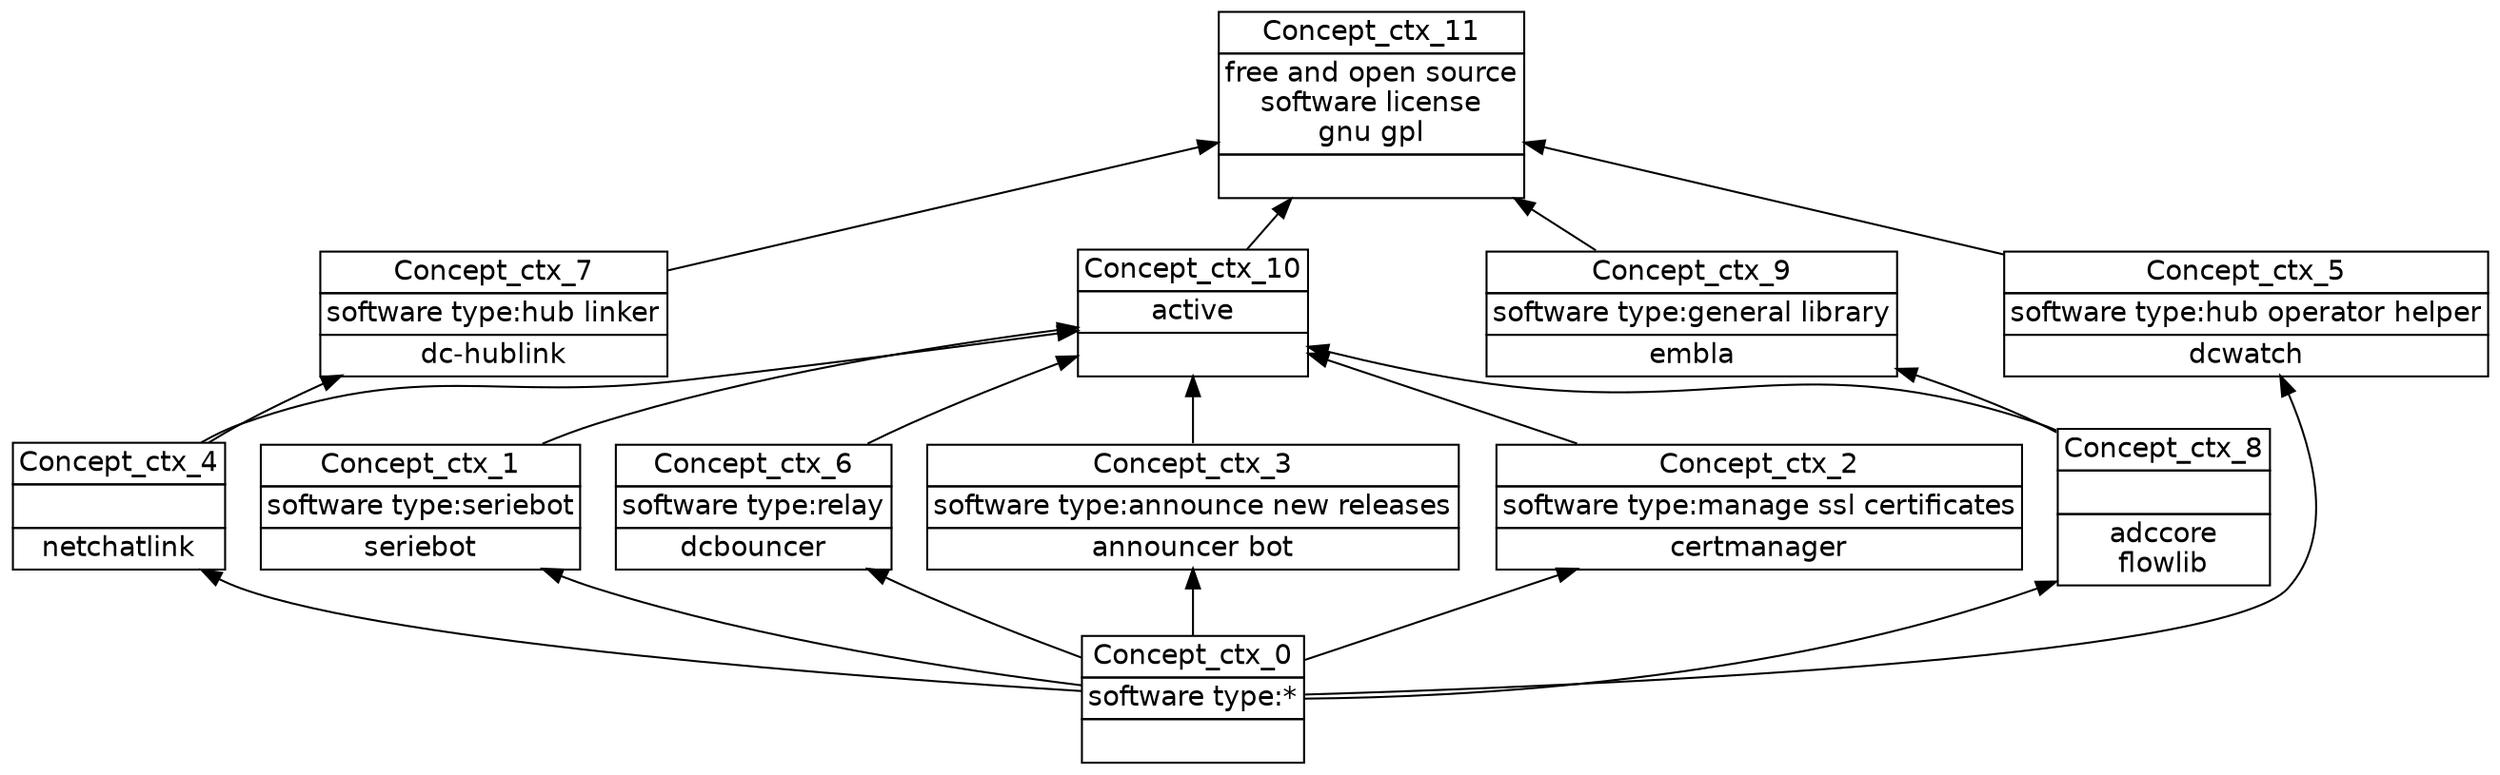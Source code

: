 digraph G { 
	rankdir=BT;
	margin=0;
	node [margin="0.03,0.03",fontname="DejaVu Sans"];
	ranksep=0.3;
	nodesep=0.2;
//graph[label="name:ctx,concept number:12,object number:10,attribute number:12"
16 [shape=none,label=<<table border="0" cellborder="1" cellspacing="0" port="p"><tr><td>Concept_ctx_6</td></tr><tr><td>software type:relay<br/></td></tr><tr><td>dcbouncer<br/></td></tr></table>>];
17 [shape=none,label=<<table border="0" cellborder="1" cellspacing="0" port="p"><tr><td>Concept_ctx_4</td></tr><tr><td><br/></td></tr><tr><td>netchatlink<br/></td></tr></table>>];
19 [shape=none,label=<<table border="0" cellborder="1" cellspacing="0" port="p"><tr><td>Concept_ctx_5</td></tr><tr><td>software type:hub operator helper<br/></td></tr><tr><td>dcwatch<br/></td></tr></table>>];
20 [shape=none,label=<<table border="0" cellborder="1" cellspacing="0" port="p"><tr><td>Concept_ctx_3</td></tr><tr><td>software type:announce new releases<br/></td></tr><tr><td>announcer bot<br/></td></tr></table>>];
21 [shape=none,label=<<table border="0" cellborder="1" cellspacing="0" port="p"><tr><td>Concept_ctx_2</td></tr><tr><td>software type:manage ssl certificates<br/></td></tr><tr><td>certmanager<br/></td></tr></table>>];
22 [shape=none,label=<<table border="0" cellborder="1" cellspacing="0" port="p"><tr><td>Concept_ctx_1</td></tr><tr><td>software type:seriebot<br/></td></tr><tr><td>seriebot<br/></td></tr></table>>];
14 [shape=none,label=<<table border="0" cellborder="1" cellspacing="0" port="p"><tr><td>Concept_ctx_8</td></tr><tr><td><br/></td></tr><tr><td>adccore<br/>flowlib<br/></td></tr></table>>];
18 [shape=none,label=<<table border="0" cellborder="1" cellspacing="0" port="p"><tr><td>Concept_ctx_7</td></tr><tr><td>software type:hub linker<br/></td></tr><tr><td>dc-hublink<br/></td></tr></table>>];
15 [shape=none,label=<<table border="0" cellborder="1" cellspacing="0" port="p"><tr><td>Concept_ctx_9</td></tr><tr><td>software type:general library<br/></td></tr><tr><td>embla<br/></td></tr></table>>];
13 [shape=none,label=<<table border="0" cellborder="1" cellspacing="0" port="p"><tr><td>Concept_ctx_10</td></tr><tr><td>active<br/></td></tr><tr><td><br/></td></tr></table>>];
12 [shape=none,label=<<table border="0" cellborder="1" cellspacing="0" port="p"><tr><td>Concept_ctx_11</td></tr><tr><td>free and open source<br/>software license<br/>gnu gpl<br/></td></tr><tr><td><br/></td></tr></table>>];
23 [shape=none,label=<<table border="0" cellborder="1" cellspacing="0" port="p"><tr><td>Concept_ctx_0</td></tr><tr><td>software type:*<br/></td></tr><tr><td><br/></td></tr></table>>];
	23:p -> 16:p
	23:p -> 17:p
	23:p -> 19:p
	23:p -> 20:p
	23:p -> 21:p
	23:p -> 22:p
	23:p -> 14:p
	17:p -> 18:p
	14:p -> 15:p
	17:p -> 13:p
	20:p -> 13:p
	14:p -> 13:p
	21:p -> 13:p
	16:p -> 13:p
	22:p -> 13:p
	13:p -> 12:p
	18:p -> 12:p
	15:p -> 12:p
	19:p -> 12:p
}